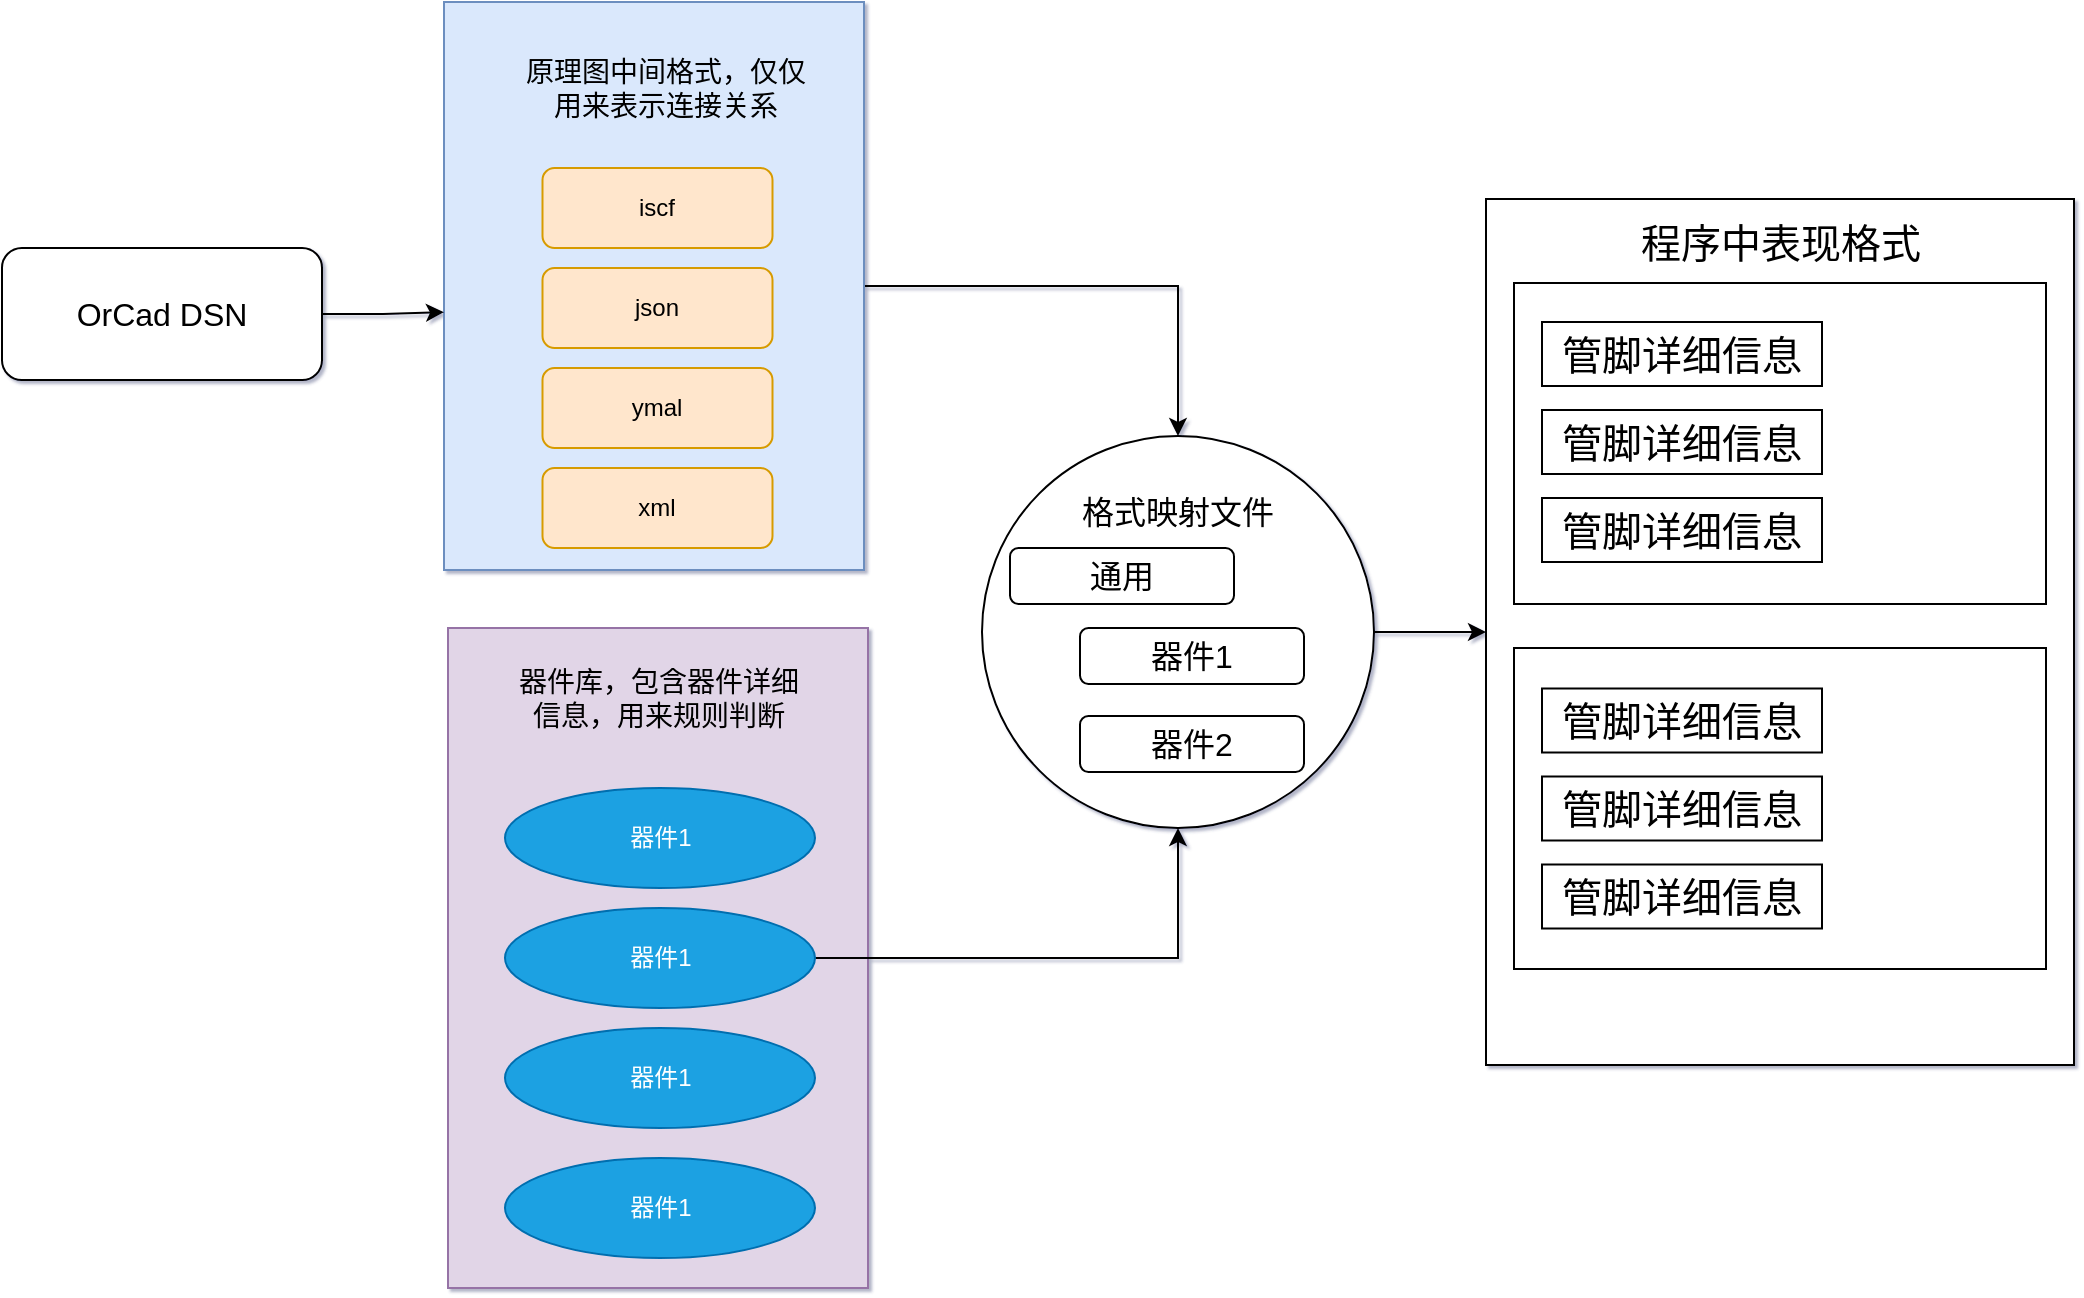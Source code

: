 <mxfile version="14.8.6" type="github">
  <diagram id="PDZRkecUsIIB72iDd006" name="Page-1">
    <mxGraphModel dx="1822" dy="706" grid="1" gridSize="14" guides="1" tooltips="1" connect="1" arrows="1" fold="1" page="0" pageScale="1" pageWidth="827" pageHeight="1169" background="#ffffff" math="0" shadow="1">
      <root>
        <mxCell id="0" />
        <mxCell id="1" parent="0" />
        <mxCell id="A_OU8jHODnMW6up81FQS-24" style="edgeStyle=orthogonalEdgeStyle;rounded=0;orthogonalLoop=1;jettySize=auto;html=1;entryX=0.5;entryY=0;entryDx=0;entryDy=0;fontSize=16;" edge="1" parent="1" source="A_OU8jHODnMW6up81FQS-1" target="A_OU8jHODnMW6up81FQS-23">
          <mxGeometry relative="1" as="geometry" />
        </mxCell>
        <mxCell id="A_OU8jHODnMW6up81FQS-1" value="" style="rounded=0;whiteSpace=wrap;html=1;fillColor=#dae8fc;strokeColor=#6c8ebf;" vertex="1" parent="1">
          <mxGeometry x="67" y="7" width="210" height="284" as="geometry" />
        </mxCell>
        <mxCell id="A_OU8jHODnMW6up81FQS-22" style="edgeStyle=orthogonalEdgeStyle;rounded=0;orthogonalLoop=1;jettySize=auto;html=1;exitX=1;exitY=0.5;exitDx=0;exitDy=0;entryX=0;entryY=0.546;entryDx=0;entryDy=0;entryPerimeter=0;fontSize=16;" edge="1" parent="1" source="A_OU8jHODnMW6up81FQS-2" target="A_OU8jHODnMW6up81FQS-1">
          <mxGeometry relative="1" as="geometry" />
        </mxCell>
        <mxCell id="A_OU8jHODnMW6up81FQS-2" value="OrCad DSN" style="rounded=1;whiteSpace=wrap;html=1;fontSize=16;" vertex="1" parent="1">
          <mxGeometry x="-154" y="130" width="160" height="66" as="geometry" />
        </mxCell>
        <mxCell id="A_OU8jHODnMW6up81FQS-6" value="" style="rounded=0;whiteSpace=wrap;html=1;fillColor=#e1d5e7;strokeColor=#9673a6;" vertex="1" parent="1">
          <mxGeometry x="69" y="320" width="210" height="330" as="geometry" />
        </mxCell>
        <mxCell id="A_OU8jHODnMW6up81FQS-7" value="器件1" style="ellipse;whiteSpace=wrap;html=1;fillColor=#1ba1e2;strokeColor=#006EAF;fontColor=#ffffff;" vertex="1" parent="1">
          <mxGeometry x="97.5" y="400" width="155" height="50" as="geometry" />
        </mxCell>
        <mxCell id="A_OU8jHODnMW6up81FQS-25" style="edgeStyle=orthogonalEdgeStyle;rounded=0;orthogonalLoop=1;jettySize=auto;html=1;fontSize=16;" edge="1" parent="1" source="A_OU8jHODnMW6up81FQS-8" target="A_OU8jHODnMW6up81FQS-23">
          <mxGeometry relative="1" as="geometry" />
        </mxCell>
        <mxCell id="A_OU8jHODnMW6up81FQS-8" value="&lt;span&gt;器件1&lt;/span&gt;" style="ellipse;whiteSpace=wrap;html=1;fillColor=#1ba1e2;strokeColor=#006EAF;fontColor=#ffffff;" vertex="1" parent="1">
          <mxGeometry x="97.5" y="460" width="155" height="50" as="geometry" />
        </mxCell>
        <mxCell id="A_OU8jHODnMW6up81FQS-9" value="&lt;span&gt;器件1&lt;/span&gt;" style="ellipse;whiteSpace=wrap;html=1;fillColor=#1ba1e2;strokeColor=#006EAF;fontColor=#ffffff;" vertex="1" parent="1">
          <mxGeometry x="97.5" y="520" width="155" height="50" as="geometry" />
        </mxCell>
        <mxCell id="A_OU8jHODnMW6up81FQS-10" value="&lt;span&gt;器件1&lt;/span&gt;" style="ellipse;whiteSpace=wrap;html=1;fillColor=#1ba1e2;strokeColor=#006EAF;fontColor=#ffffff;" vertex="1" parent="1">
          <mxGeometry x="97.5" y="585" width="155" height="50" as="geometry" />
        </mxCell>
        <mxCell id="A_OU8jHODnMW6up81FQS-12" value="xml" style="rounded=1;whiteSpace=wrap;html=1;fillColor=#ffe6cc;strokeColor=#d79b00;" vertex="1" parent="1">
          <mxGeometry x="116.25" y="240" width="115" height="40" as="geometry" />
        </mxCell>
        <mxCell id="A_OU8jHODnMW6up81FQS-13" value="原理图中间格式，仅仅用来表示连接关系&lt;br&gt;" style="text;html=1;strokeColor=none;fillColor=none;align=center;verticalAlign=middle;whiteSpace=wrap;rounded=0;fontSize=14;" vertex="1" parent="1">
          <mxGeometry x="106.25" y="20" width="143.75" height="60" as="geometry" />
        </mxCell>
        <mxCell id="A_OU8jHODnMW6up81FQS-14" value="器件库，包含器件详细信息，用来规则判断" style="text;html=1;strokeColor=none;fillColor=none;align=center;verticalAlign=middle;whiteSpace=wrap;rounded=0;fontSize=14;" vertex="1" parent="1">
          <mxGeometry x="97.5" y="330" width="152.5" height="50" as="geometry" />
        </mxCell>
        <mxCell id="A_OU8jHODnMW6up81FQS-19" value="iscf" style="rounded=1;whiteSpace=wrap;html=1;fillColor=#ffe6cc;strokeColor=#d79b00;" vertex="1" parent="1">
          <mxGeometry x="116.25" y="90" width="115" height="40" as="geometry" />
        </mxCell>
        <mxCell id="A_OU8jHODnMW6up81FQS-20" value="json" style="rounded=1;whiteSpace=wrap;html=1;fillColor=#ffe6cc;strokeColor=#d79b00;" vertex="1" parent="1">
          <mxGeometry x="116.25" y="140" width="115" height="40" as="geometry" />
        </mxCell>
        <mxCell id="A_OU8jHODnMW6up81FQS-21" value="ymal" style="rounded=1;whiteSpace=wrap;html=1;fillColor=#ffe6cc;strokeColor=#d79b00;" vertex="1" parent="1">
          <mxGeometry x="116.25" y="190" width="115" height="40" as="geometry" />
        </mxCell>
        <mxCell id="A_OU8jHODnMW6up81FQS-27" style="edgeStyle=orthogonalEdgeStyle;rounded=0;orthogonalLoop=1;jettySize=auto;html=1;fontSize=16;" edge="1" parent="1" source="A_OU8jHODnMW6up81FQS-23" target="A_OU8jHODnMW6up81FQS-26">
          <mxGeometry relative="1" as="geometry" />
        </mxCell>
        <mxCell id="A_OU8jHODnMW6up81FQS-23" value="" style="ellipse;whiteSpace=wrap;html=1;aspect=fixed;fontSize=16;" vertex="1" parent="1">
          <mxGeometry x="336" y="224" width="196" height="196" as="geometry" />
        </mxCell>
        <mxCell id="A_OU8jHODnMW6up81FQS-26" value="" style="rounded=0;whiteSpace=wrap;html=1;fontSize=16;" vertex="1" parent="1">
          <mxGeometry x="588" y="105.5" width="294" height="433" as="geometry" />
        </mxCell>
        <mxCell id="A_OU8jHODnMW6up81FQS-29" value="格式映射文件" style="text;html=1;strokeColor=none;fillColor=none;align=center;verticalAlign=middle;whiteSpace=wrap;rounded=0;fontSize=16;" vertex="1" parent="1">
          <mxGeometry x="385" y="240" width="98" height="44" as="geometry" />
        </mxCell>
        <mxCell id="A_OU8jHODnMW6up81FQS-31" value="通用" style="rounded=1;whiteSpace=wrap;html=1;fontSize=16;" vertex="1" parent="1">
          <mxGeometry x="350" y="280" width="112" height="28" as="geometry" />
        </mxCell>
        <mxCell id="A_OU8jHODnMW6up81FQS-32" value="器件1" style="rounded=1;whiteSpace=wrap;html=1;fontSize=16;" vertex="1" parent="1">
          <mxGeometry x="385" y="320" width="112" height="28" as="geometry" />
        </mxCell>
        <mxCell id="A_OU8jHODnMW6up81FQS-33" value="器件2" style="rounded=1;whiteSpace=wrap;html=1;fontSize=16;" vertex="1" parent="1">
          <mxGeometry x="385" y="364" width="112" height="28" as="geometry" />
        </mxCell>
        <mxCell id="A_OU8jHODnMW6up81FQS-34" value="程序中表现格式" style="text;html=1;strokeColor=none;fillColor=none;align=center;verticalAlign=middle;whiteSpace=wrap;rounded=0;fontSize=20;" vertex="1" parent="1">
          <mxGeometry x="661.5" y="105.5" width="147" height="42" as="geometry" />
        </mxCell>
        <mxCell id="A_OU8jHODnMW6up81FQS-35" value="" style="rounded=0;whiteSpace=wrap;html=1;fontSize=20;" vertex="1" parent="1">
          <mxGeometry x="602" y="147.5" width="266" height="160.5" as="geometry" />
        </mxCell>
        <mxCell id="A_OU8jHODnMW6up81FQS-36" value="" style="rounded=0;whiteSpace=wrap;html=1;fontSize=20;" vertex="1" parent="1">
          <mxGeometry x="602" y="330" width="266" height="160.5" as="geometry" />
        </mxCell>
        <mxCell id="A_OU8jHODnMW6up81FQS-37" value="管脚详细信息" style="rounded=0;whiteSpace=wrap;html=1;fontSize=20;" vertex="1" parent="1">
          <mxGeometry x="616" y="167" width="140" height="32" as="geometry" />
        </mxCell>
        <mxCell id="A_OU8jHODnMW6up81FQS-38" value="&lt;span&gt;管脚详细信息&lt;/span&gt;" style="rounded=0;whiteSpace=wrap;html=1;fontSize=20;" vertex="1" parent="1">
          <mxGeometry x="616" y="211" width="140" height="32" as="geometry" />
        </mxCell>
        <mxCell id="A_OU8jHODnMW6up81FQS-39" value="&lt;span&gt;管脚详细信息&lt;/span&gt;" style="rounded=0;whiteSpace=wrap;html=1;fontSize=20;" vertex="1" parent="1">
          <mxGeometry x="616" y="255" width="140" height="32" as="geometry" />
        </mxCell>
        <mxCell id="A_OU8jHODnMW6up81FQS-40" value="&lt;span&gt;管脚详细信息&lt;/span&gt;" style="rounded=0;whiteSpace=wrap;html=1;fontSize=20;" vertex="1" parent="1">
          <mxGeometry x="616" y="350.25" width="140" height="32" as="geometry" />
        </mxCell>
        <mxCell id="A_OU8jHODnMW6up81FQS-41" value="&lt;span&gt;管脚详细信息&lt;/span&gt;" style="rounded=0;whiteSpace=wrap;html=1;fontSize=20;" vertex="1" parent="1">
          <mxGeometry x="616" y="394.25" width="140" height="32" as="geometry" />
        </mxCell>
        <mxCell id="A_OU8jHODnMW6up81FQS-42" value="&lt;span&gt;管脚详细信息&lt;/span&gt;" style="rounded=0;whiteSpace=wrap;html=1;fontSize=20;" vertex="1" parent="1">
          <mxGeometry x="616" y="438.25" width="140" height="32" as="geometry" />
        </mxCell>
      </root>
    </mxGraphModel>
  </diagram>
</mxfile>
